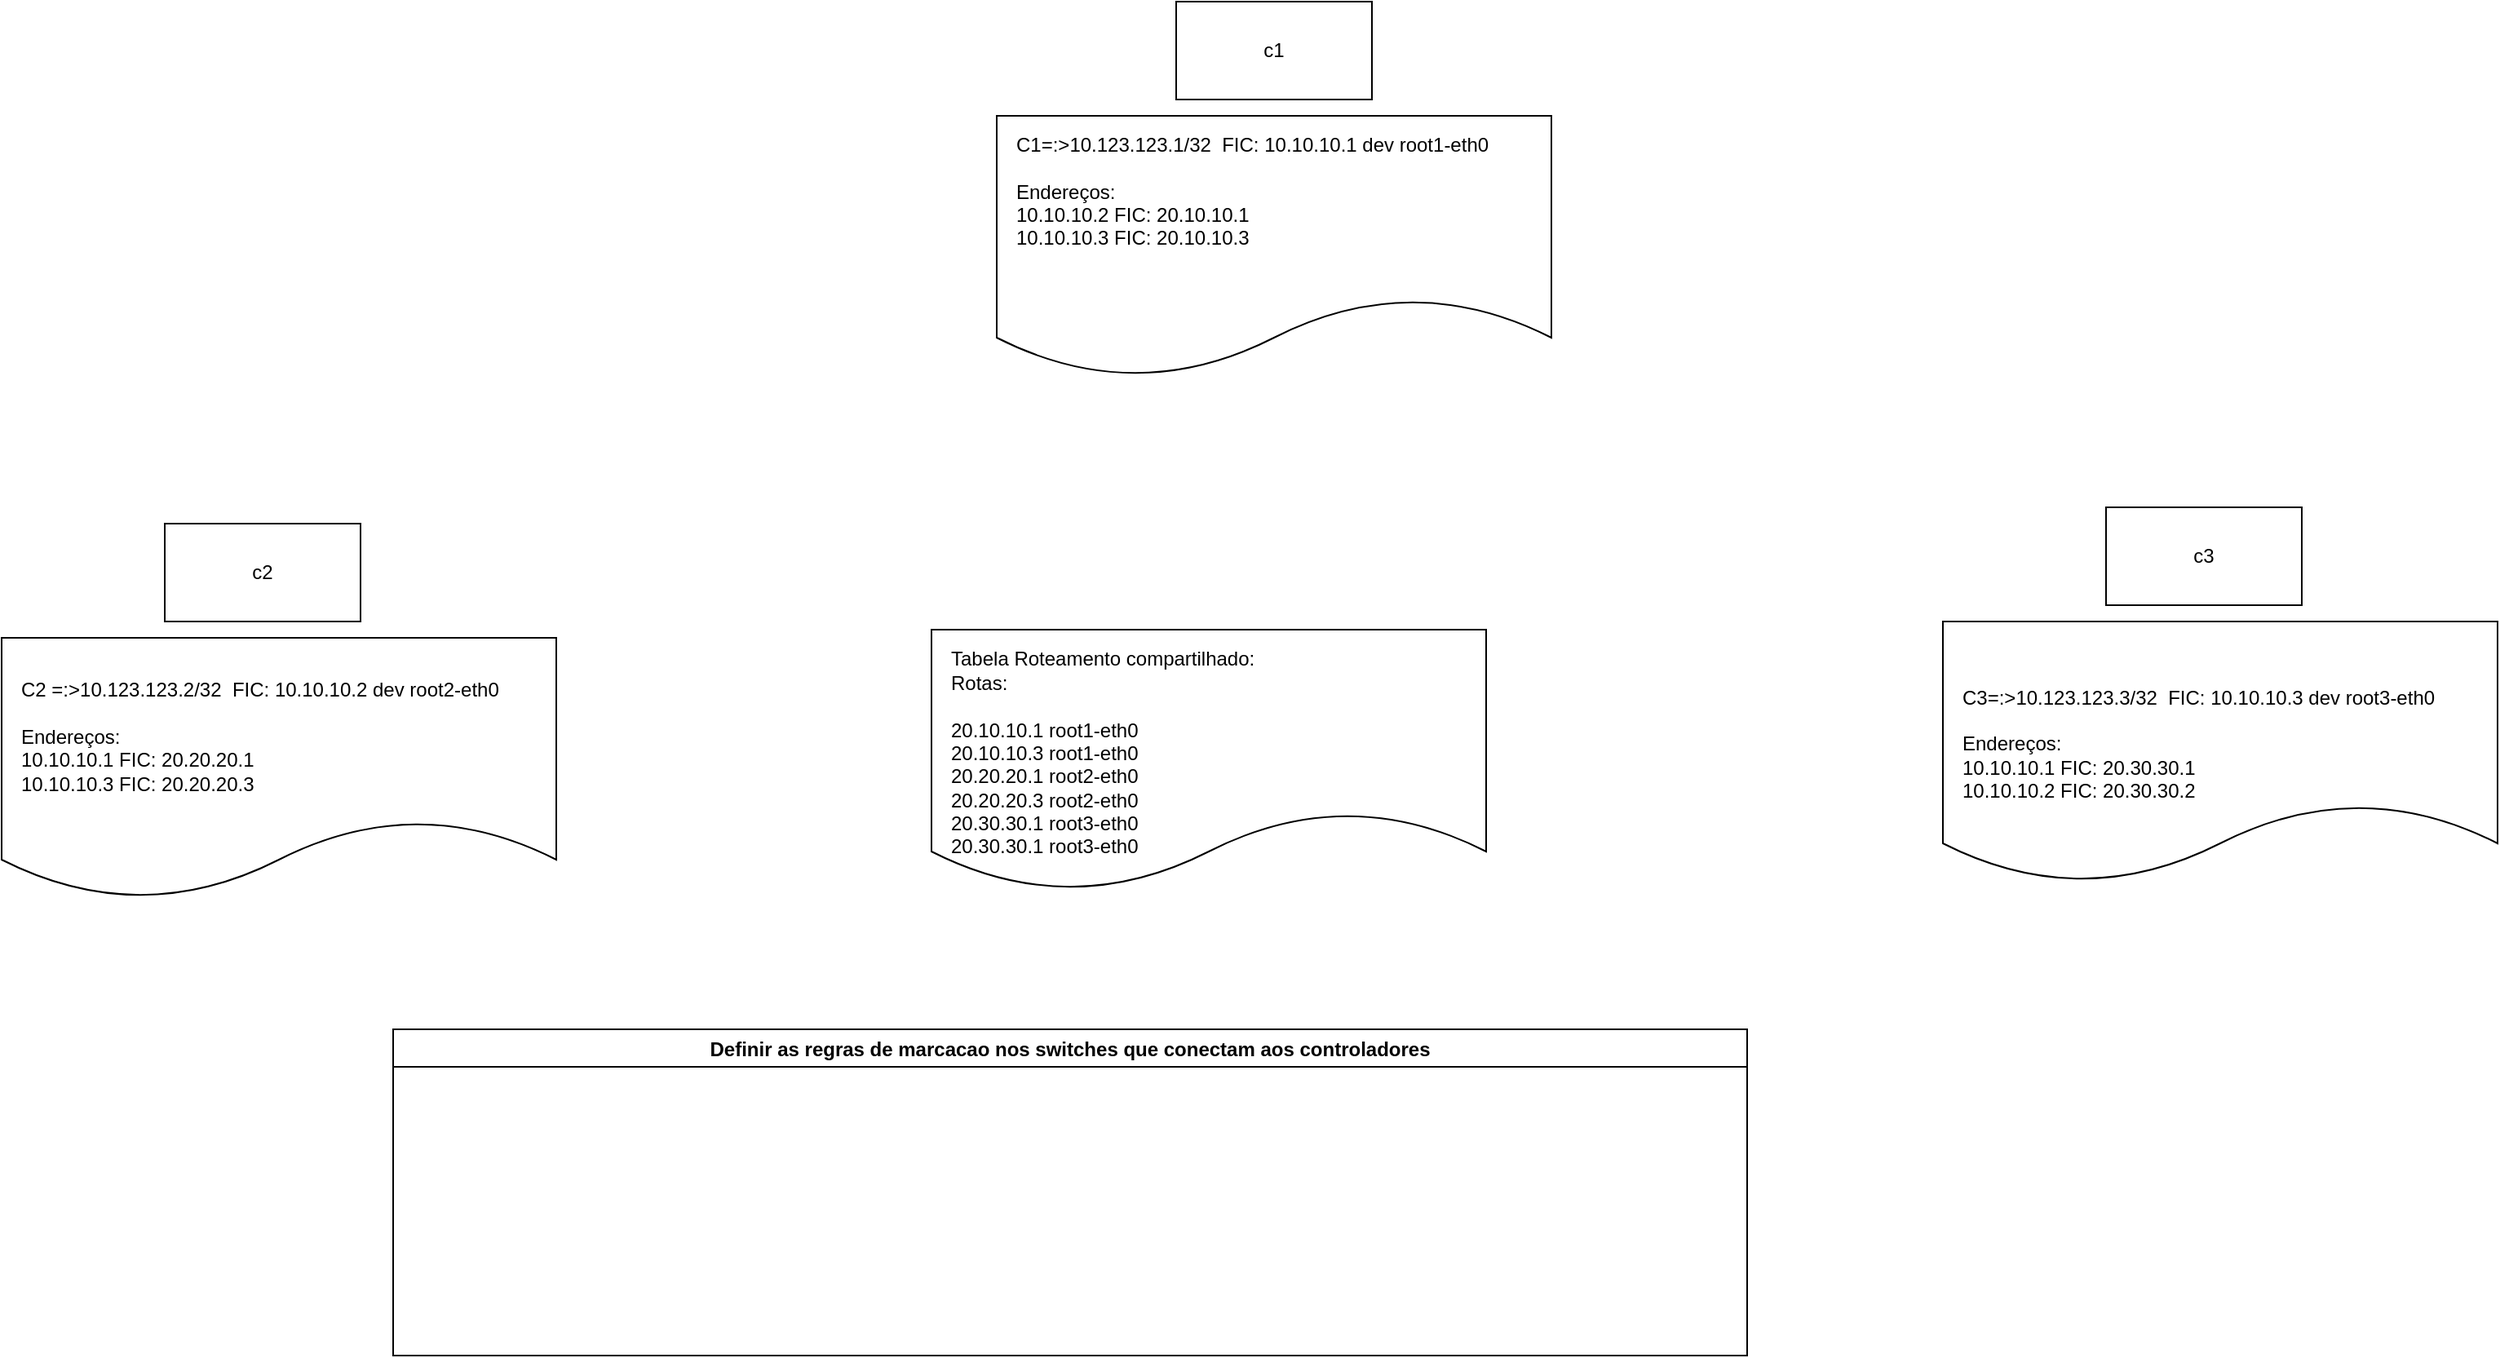 <mxfile version="20.5.1"><diagram id="Fo__70zzhzRJMtSXspU_" name="3c"><mxGraphModel dx="1422" dy="769" grid="1" gridSize="10" guides="1" tooltips="1" connect="1" arrows="1" fold="1" page="1" pageScale="1" pageWidth="827" pageHeight="1169" math="0" shadow="0"><root><mxCell id="0"/><mxCell id="1" parent="0"/><mxCell id="0DxGZwOwElLgRkLmyvLS-1" value="c1" style="rounded=0;whiteSpace=wrap;html=1;" vertex="1" parent="1"><mxGeometry x="730" y="50" width="120" height="60" as="geometry"/></mxCell><mxCell id="0DxGZwOwElLgRkLmyvLS-2" value="c2" style="rounded=0;whiteSpace=wrap;html=1;" vertex="1" parent="1"><mxGeometry x="110" y="370" width="120" height="60" as="geometry"/></mxCell><mxCell id="0DxGZwOwElLgRkLmyvLS-3" value="c3" style="rounded=0;whiteSpace=wrap;html=1;" vertex="1" parent="1"><mxGeometry x="1300" y="360" width="120" height="60" as="geometry"/></mxCell><mxCell id="0DxGZwOwElLgRkLmyvLS-5" value="" style="shape=document;whiteSpace=wrap;html=1;boundedLbl=1;" vertex="1" parent="1"><mxGeometry x="620" y="120" width="340" height="160" as="geometry"/></mxCell><mxCell id="0DxGZwOwElLgRkLmyvLS-6" value="&lt;div align=&quot;left&quot;&gt;C1=:&amp;gt;10.123.123.1/32&amp;nbsp; FIC: 10.10.10.1 dev root1-eth0&lt;/div&gt;&lt;div align=&quot;left&quot;&gt;&lt;div align=&quot;left&quot;&gt;&lt;br&gt;&lt;/div&gt;&lt;div align=&quot;left&quot;&gt;Endereços:&lt;br&gt;&lt;/div&gt;&lt;div align=&quot;left&quot;&gt;10.10.10.2 FIC: 20.10.10.1&lt;/div&gt;&lt;div align=&quot;left&quot;&gt;10.10.10.3 FIC: 20.10.10.3&lt;br&gt;&lt;/div&gt;&lt;div align=&quot;left&quot;&gt;&lt;br&gt;&lt;br&gt;&lt;/div&gt;&lt;/div&gt;&lt;div align=&quot;left&quot;&gt;&lt;br&gt;&lt;/div&gt;&lt;div align=&quot;left&quot;&gt;&lt;br&gt;&lt;/div&gt;" style="text;html=1;strokeColor=none;fillColor=none;align=left;verticalAlign=middle;whiteSpace=wrap;rounded=0;" vertex="1" parent="1"><mxGeometry x="630" y="130" width="310" height="130" as="geometry"/></mxCell><mxCell id="0DxGZwOwElLgRkLmyvLS-7" value="" style="shape=document;whiteSpace=wrap;html=1;boundedLbl=1;" vertex="1" parent="1"><mxGeometry x="10" y="440" width="340" height="160" as="geometry"/></mxCell><mxCell id="0DxGZwOwElLgRkLmyvLS-8" value="&lt;div align=&quot;left&quot;&gt;C2 =:&amp;gt;10.123.123.2/32&amp;nbsp; FIC: 10.10.10.2 dev root2-eth0&lt;/div&gt;&lt;div align=&quot;left&quot;&gt;&lt;br&gt;&lt;/div&gt;&lt;div align=&quot;left&quot;&gt;Endereços:&lt;br&gt;&lt;/div&gt;&lt;div align=&quot;left&quot;&gt;10.10.10.1 FIC: 20.20.20.1&lt;/div&gt;&lt;div align=&quot;left&quot;&gt;10.10.10.3 FIC: 20.20.20.3&lt;br&gt;&lt;/div&gt;&lt;div align=&quot;left&quot;&gt;&lt;br&gt;&lt;/div&gt;&lt;div align=&quot;left&quot;&gt;&lt;br&gt;&lt;/div&gt;" style="text;html=1;strokeColor=none;fillColor=none;align=left;verticalAlign=middle;whiteSpace=wrap;rounded=0;" vertex="1" parent="1"><mxGeometry x="20" y="450" width="310" height="130" as="geometry"/></mxCell><mxCell id="0DxGZwOwElLgRkLmyvLS-9" value="" style="shape=document;whiteSpace=wrap;html=1;boundedLbl=1;" vertex="1" parent="1"><mxGeometry x="1200" y="430" width="340" height="160" as="geometry"/></mxCell><mxCell id="0DxGZwOwElLgRkLmyvLS-10" value="&lt;div align=&quot;left&quot;&gt;C3=:&amp;gt;10.123.123.3/32&amp;nbsp; FIC: 10.10.10.3  dev root3-eth0&lt;/div&gt;&lt;div align=&quot;left&quot;&gt;&lt;div align=&quot;left&quot;&gt;&lt;br&gt;&lt;/div&gt;&lt;div align=&quot;left&quot;&gt;Endereços:&lt;br&gt;&lt;/div&gt;&lt;div align=&quot;left&quot;&gt;10.10.10.1 FIC: 20.30.30.1&lt;/div&gt;&lt;div align=&quot;left&quot;&gt;10.10.10.2 FIC: 20.30.30.2&lt;br&gt;&lt;/div&gt;&lt;/div&gt;" style="text;html=1;strokeColor=none;fillColor=none;align=left;verticalAlign=middle;whiteSpace=wrap;rounded=0;" vertex="1" parent="1"><mxGeometry x="1210" y="440" width="310" height="130" as="geometry"/></mxCell><mxCell id="0DxGZwOwElLgRkLmyvLS-11" value="" style="shape=document;whiteSpace=wrap;html=1;boundedLbl=1;" vertex="1" parent="1"><mxGeometry x="580" y="435" width="340" height="160" as="geometry"/></mxCell><mxCell id="0DxGZwOwElLgRkLmyvLS-12" value="&lt;div align=&quot;left&quot;&gt;Tabela Roteamento compartilhado:&lt;/div&gt;&lt;div align=&quot;left&quot;&gt;Rotas:&lt;/div&gt;&lt;div align=&quot;left&quot;&gt;&lt;br&gt;&lt;/div&gt;&lt;div align=&quot;left&quot;&gt;20.10.10.1 root1-eth0&lt;/div&gt;&lt;div align=&quot;left&quot;&gt;20.10.10.3 root1-eth0&lt;/div&gt;&lt;div align=&quot;left&quot;&gt;20.20.20.1 root2-eth0&lt;/div&gt;&lt;div align=&quot;left&quot;&gt;20.20.20.3 root2-eth0&lt;/div&gt;&lt;div align=&quot;left&quot;&gt;20.30.30.1 root3-eth0&lt;/div&gt;&lt;div align=&quot;left&quot;&gt;20.30.30.1 root3-eth0&lt;/div&gt;&lt;div align=&quot;left&quot;&gt;&lt;br&gt;&lt;/div&gt;&lt;div align=&quot;left&quot;&gt;&lt;br&gt;&lt;/div&gt;" style="text;html=1;strokeColor=none;fillColor=none;align=left;verticalAlign=middle;whiteSpace=wrap;rounded=0;" vertex="1" parent="1"><mxGeometry x="590" y="460" width="310" height="130" as="geometry"/></mxCell><mxCell id="0DxGZwOwElLgRkLmyvLS-14" value="Definir as regras de marcacao nos switches que conectam aos controladores" style="swimlane;" vertex="1" parent="1"><mxGeometry x="250" y="680" width="830" height="200" as="geometry"/></mxCell></root></mxGraphModel></diagram></mxfile>